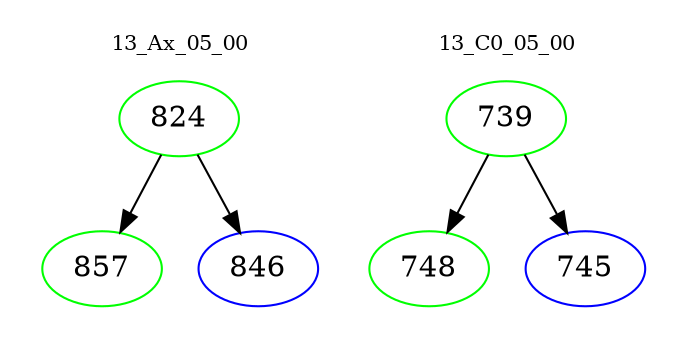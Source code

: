 digraph{
subgraph cluster_0 {
color = white
label = "13_Ax_05_00";
fontsize=10;
T0_824 [label="824", color="green"]
T0_824 -> T0_857 [color="black"]
T0_857 [label="857", color="green"]
T0_824 -> T0_846 [color="black"]
T0_846 [label="846", color="blue"]
}
subgraph cluster_1 {
color = white
label = "13_C0_05_00";
fontsize=10;
T1_739 [label="739", color="green"]
T1_739 -> T1_748 [color="black"]
T1_748 [label="748", color="green"]
T1_739 -> T1_745 [color="black"]
T1_745 [label="745", color="blue"]
}
}

